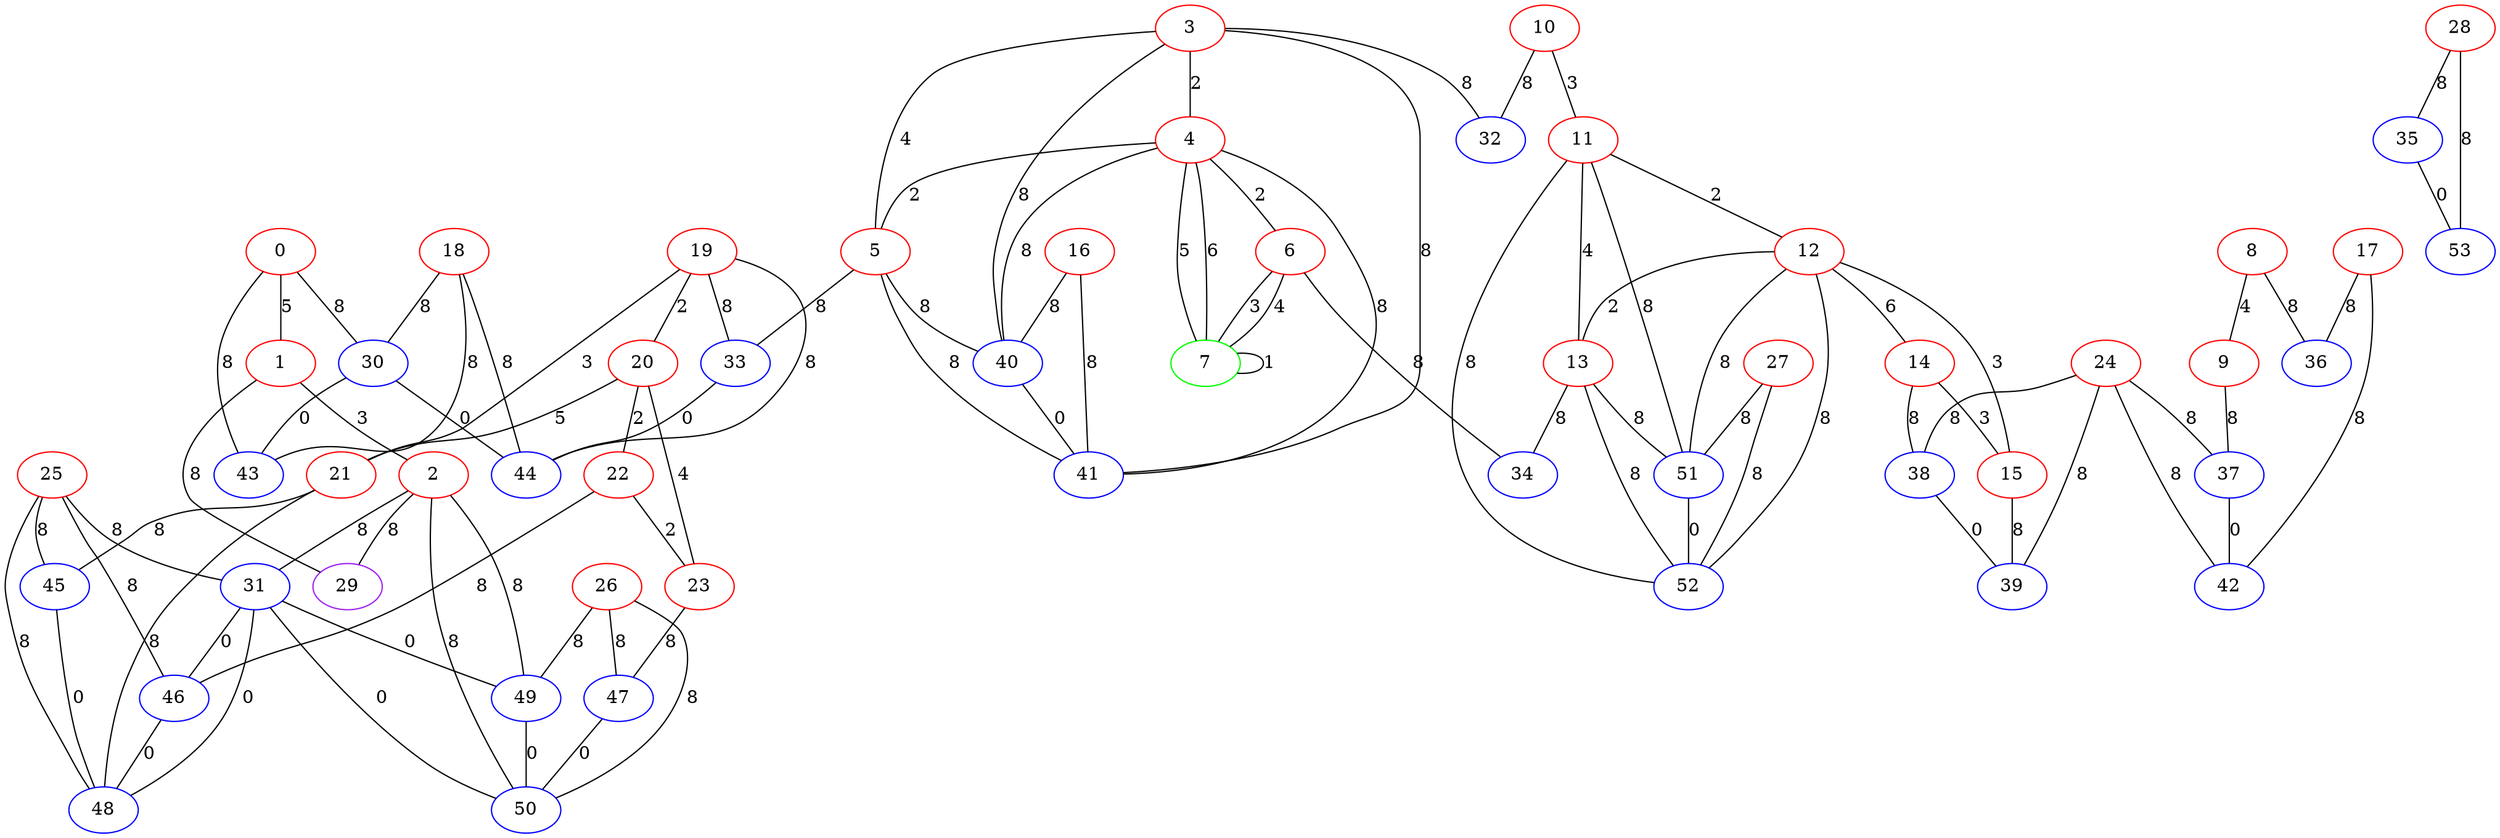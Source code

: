 graph "" {
0 [color=red, weight=1];
1 [color=red, weight=1];
2 [color=red, weight=1];
3 [color=red, weight=1];
4 [color=red, weight=1];
5 [color=red, weight=1];
6 [color=red, weight=1];
7 [color=green, weight=2];
8 [color=red, weight=1];
9 [color=red, weight=1];
10 [color=red, weight=1];
11 [color=red, weight=1];
12 [color=red, weight=1];
13 [color=red, weight=1];
14 [color=red, weight=1];
15 [color=red, weight=1];
16 [color=red, weight=1];
17 [color=red, weight=1];
18 [color=red, weight=1];
19 [color=red, weight=1];
20 [color=red, weight=1];
21 [color=red, weight=1];
22 [color=red, weight=1];
23 [color=red, weight=1];
24 [color=red, weight=1];
25 [color=red, weight=1];
26 [color=red, weight=1];
27 [color=red, weight=1];
28 [color=red, weight=1];
29 [color=purple, weight=4];
30 [color=blue, weight=3];
31 [color=blue, weight=3];
32 [color=blue, weight=3];
33 [color=blue, weight=3];
34 [color=blue, weight=3];
35 [color=blue, weight=3];
36 [color=blue, weight=3];
37 [color=blue, weight=3];
38 [color=blue, weight=3];
39 [color=blue, weight=3];
40 [color=blue, weight=3];
41 [color=blue, weight=3];
42 [color=blue, weight=3];
43 [color=blue, weight=3];
44 [color=blue, weight=3];
45 [color=blue, weight=3];
46 [color=blue, weight=3];
47 [color=blue, weight=3];
48 [color=blue, weight=3];
49 [color=blue, weight=3];
50 [color=blue, weight=3];
51 [color=blue, weight=3];
52 [color=blue, weight=3];
53 [color=blue, weight=3];
0 -- 1  [key=0, label=5];
0 -- 43  [key=0, label=8];
0 -- 30  [key=0, label=8];
1 -- 2  [key=0, label=3];
1 -- 29  [key=0, label=8];
2 -- 50  [key=0, label=8];
2 -- 29  [key=0, label=8];
2 -- 49  [key=0, label=8];
2 -- 31  [key=0, label=8];
3 -- 32  [key=0, label=8];
3 -- 40  [key=0, label=8];
3 -- 4  [key=0, label=2];
3 -- 5  [key=0, label=4];
3 -- 41  [key=0, label=8];
4 -- 5  [key=0, label=2];
4 -- 6  [key=0, label=2];
4 -- 7  [key=0, label=5];
4 -- 7  [key=1, label=6];
4 -- 40  [key=0, label=8];
4 -- 41  [key=0, label=8];
5 -- 40  [key=0, label=8];
5 -- 33  [key=0, label=8];
5 -- 41  [key=0, label=8];
6 -- 34  [key=0, label=8];
6 -- 7  [key=0, label=3];
6 -- 7  [key=1, label=4];
7 -- 7  [key=0, label=1];
8 -- 9  [key=0, label=4];
8 -- 36  [key=0, label=8];
9 -- 37  [key=0, label=8];
10 -- 32  [key=0, label=8];
10 -- 11  [key=0, label=3];
11 -- 52  [key=0, label=8];
11 -- 51  [key=0, label=8];
11 -- 12  [key=0, label=2];
11 -- 13  [key=0, label=4];
12 -- 13  [key=0, label=2];
12 -- 14  [key=0, label=6];
12 -- 15  [key=0, label=3];
12 -- 51  [key=0, label=8];
12 -- 52  [key=0, label=8];
13 -- 51  [key=0, label=8];
13 -- 34  [key=0, label=8];
13 -- 52  [key=0, label=8];
14 -- 38  [key=0, label=8];
14 -- 15  [key=0, label=3];
15 -- 39  [key=0, label=8];
16 -- 40  [key=0, label=8];
16 -- 41  [key=0, label=8];
17 -- 42  [key=0, label=8];
17 -- 36  [key=0, label=8];
18 -- 43  [key=0, label=8];
18 -- 44  [key=0, label=8];
18 -- 30  [key=0, label=8];
19 -- 33  [key=0, label=8];
19 -- 20  [key=0, label=2];
19 -- 21  [key=0, label=3];
19 -- 44  [key=0, label=8];
20 -- 21  [key=0, label=5];
20 -- 22  [key=0, label=2];
20 -- 23  [key=0, label=4];
21 -- 48  [key=0, label=8];
21 -- 45  [key=0, label=8];
22 -- 46  [key=0, label=8];
22 -- 23  [key=0, label=2];
23 -- 47  [key=0, label=8];
24 -- 42  [key=0, label=8];
24 -- 37  [key=0, label=8];
24 -- 38  [key=0, label=8];
24 -- 39  [key=0, label=8];
25 -- 48  [key=0, label=8];
25 -- 45  [key=0, label=8];
25 -- 46  [key=0, label=8];
25 -- 31  [key=0, label=8];
26 -- 49  [key=0, label=8];
26 -- 50  [key=0, label=8];
26 -- 47  [key=0, label=8];
27 -- 51  [key=0, label=8];
27 -- 52  [key=0, label=8];
28 -- 35  [key=0, label=8];
28 -- 53  [key=0, label=8];
30 -- 43  [key=0, label=0];
30 -- 44  [key=0, label=0];
31 -- 46  [key=0, label=0];
31 -- 48  [key=0, label=0];
31 -- 49  [key=0, label=0];
31 -- 50  [key=0, label=0];
33 -- 44  [key=0, label=0];
35 -- 53  [key=0, label=0];
37 -- 42  [key=0, label=0];
38 -- 39  [key=0, label=0];
40 -- 41  [key=0, label=0];
45 -- 48  [key=0, label=0];
46 -- 48  [key=0, label=0];
47 -- 50  [key=0, label=0];
49 -- 50  [key=0, label=0];
51 -- 52  [key=0, label=0];
}
